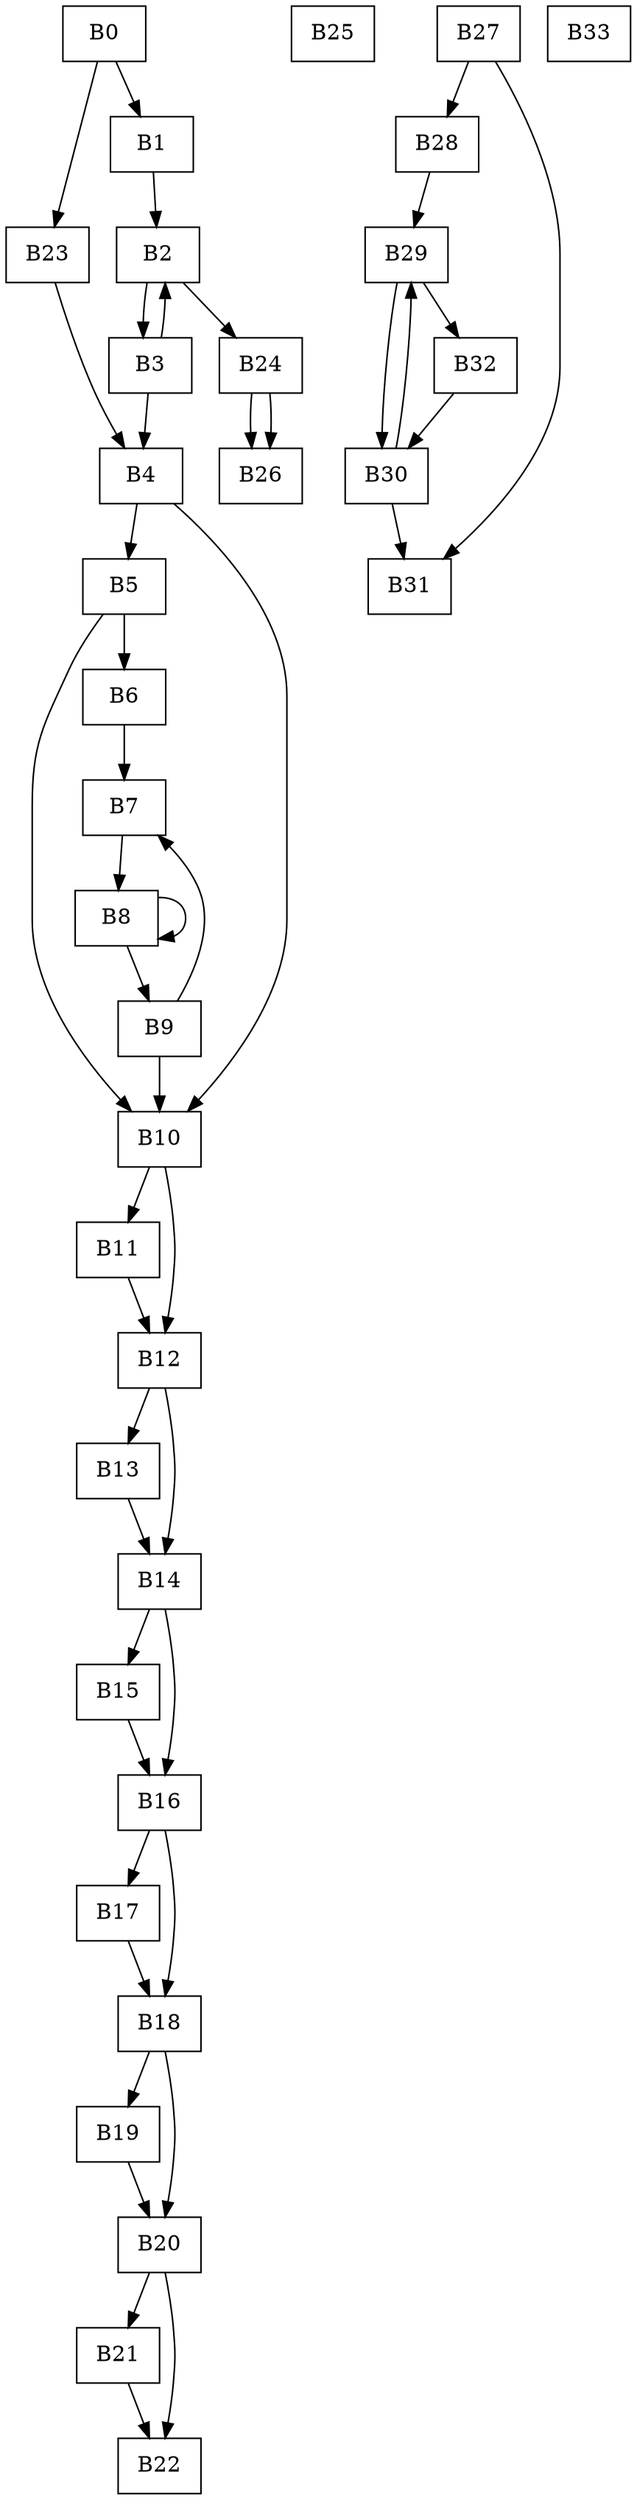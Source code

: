 digraph g {
B0 [shape=box, style=solid, label="B0"];
B1 [shape=box, style=solid, label="B1"];
B2 [shape=box, style=solid, label="B2"];
B3 [shape=box, style=solid, label="B3"];
B4 [shape=box, style=solid, label="B4"];
B5 [shape=box, style=solid, label="B5"];
B6 [shape=box, style=solid, label="B6"];
B7 [shape=box, style=solid, label="B7"];
B8 [shape=box, style=solid, label="B8"];
B9 [shape=box, style=solid, label="B9"];
B10 [shape=box, style=solid, label="B10"];
B11 [shape=box, style=solid, label="B11"];
B12 [shape=box, style=solid, label="B12"];
B13 [shape=box, style=solid, label="B13"];
B14 [shape=box, style=solid, label="B14"];
B15 [shape=box, style=solid, label="B15"];
B16 [shape=box, style=solid, label="B16"];
B17 [shape=box, style=solid, label="B17"];
B18 [shape=box, style=solid, label="B18"];
B19 [shape=box, style=solid, label="B19"];
B20 [shape=box, style=solid, label="B20"];
B21 [shape=box, style=solid, label="B21"];
B22 [shape=box, style=solid, label="B22"];
B23 [shape=box, style=solid, label="B23"];
B24 [shape=box, style=solid, label="B24"];
B25 [shape=box, style=solid, label="B25"];
B26 [shape=box, style=solid, label="B26"];
B27 [shape=box, style=solid, label="B27"];
B28 [shape=box, style=solid, label="B28"];
B29 [shape=box, style=solid, label="B29"];
B30 [shape=box, style=solid, label="B30"];
B31 [shape=box, style=solid, label="B31"];
B32 [shape=box, style=solid, label="B32"];
B33 [shape=box, style=solid, label="B33"];
B0 -> B1 [style=solid, color="black"];
B1 -> B2 [style=solid, color="black"];
B3 -> B2 [style=solid, color="black"];
B2 -> B3 [style=solid, color="black"];
B3 -> B4 [style=solid, color="black"];
B23 -> B4 [style=solid, color="black"];
B4 -> B5 [style=solid, color="black"];
B5 -> B6 [style=solid, color="black"];
B6 -> B7 [style=solid, color="black"];
B9 -> B7 [style=solid, color="black"];
B7 -> B8 [style=solid, color="black"];
B8 -> B8 [style=solid, color="black"];
B8 -> B9 [style=solid, color="black"];
B4 -> B10 [style=solid, color="black"];
B5 -> B10 [style=solid, color="black"];
B9 -> B10 [style=solid, color="black"];
B10 -> B11 [style=solid, color="black"];
B10 -> B12 [style=solid, color="black"];
B11 -> B12 [style=solid, color="black"];
B12 -> B13 [style=solid, color="black"];
B12 -> B14 [style=solid, color="black"];
B13 -> B14 [style=solid, color="black"];
B14 -> B15 [style=solid, color="black"];
B14 -> B16 [style=solid, color="black"];
B15 -> B16 [style=solid, color="black"];
B16 -> B17 [style=solid, color="black"];
B16 -> B18 [style=solid, color="black"];
B17 -> B18 [style=solid, color="black"];
B18 -> B19 [style=solid, color="black"];
B18 -> B20 [style=solid, color="black"];
B19 -> B20 [style=solid, color="black"];
B20 -> B21 [style=solid, color="black"];
B20 -> B22 [style=solid, color="black"];
B21 -> B22 [style=solid, color="black"];
B0 -> B23 [style=solid, color="black"];
B2 -> B24 [style=solid, color="black"];
B24 -> B26 [style=solid, color="black"];
B24 -> B26 [style=solid, color="black"];
B27 -> B28 [style=solid, color="black"];
B28 -> B29 [style=solid, color="black"];
B30 -> B29 [style=solid, color="black"];
B29 -> B30 [style=solid, color="black"];
B32 -> B30 [style=solid, color="black"];
B27 -> B31 [style=solid, color="black"];
B30 -> B31 [style=solid, color="black"];
B29 -> B32 [style=solid, color="black"];
}

